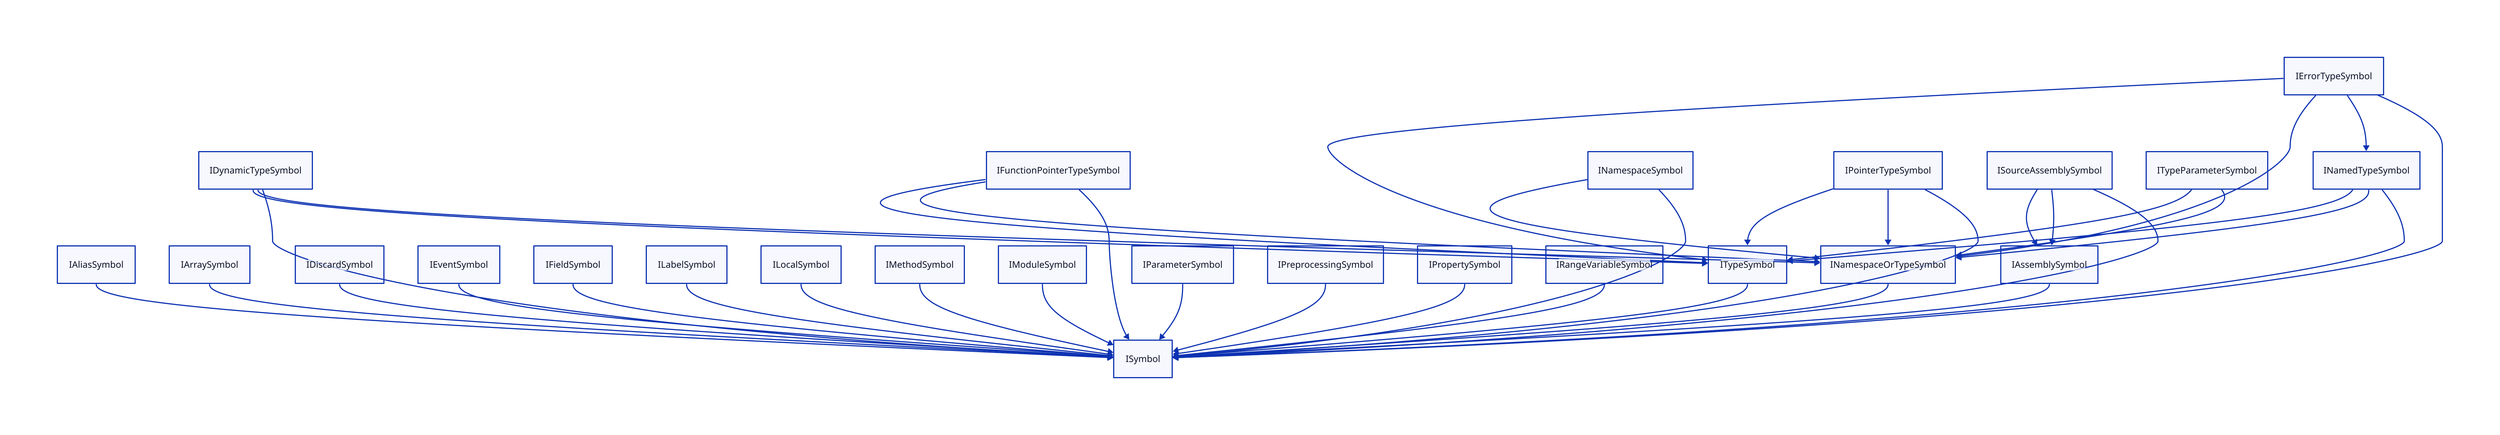 ISymbol

IAliasSymbol -> ISymbol
IArraySymbol -> ISymbol
IAssemblySymbol -> ISymbol
IDiscardSymbol -> ISymbol
IDynamicTypeSymbol -> ISymbol
IErrorTypeSymbol -> ISymbol
IEventSymbol -> ISymbol
IFieldSymbol -> ISymbol
IFunctionPointerTypeSymbol -> ISymbol
ILabelSymbol -> ISymbol
ILocalSymbol -> ISymbol
IMethodSymbol -> ISymbol
IModuleSymbol -> ISymbol
INamedTypeSymbol -> ISymbol
INamespaceOrTypeSymbol -> ISymbol
INamespaceSymbol -> ISymbol
IParameterSymbol -> ISymbol
IPointerTypeSymbol -> ISymbol
IPreprocessingSymbol -> ISymbol
IPropertySymbol -> ISymbol
IRangeVariableSymbol -> ISymbol
ISourceAssemblySymbol -> ISymbol
ITypeSymbol -> ISymbol

ISourceAssemblySymbol -> IAssemblySymbol

IDynamicTypeSymbol -> INamespaceOrTypeSymbol
IDynamicTypeSymbol -> ITypeSymbol

IErrorTypeSymbol -> INamedTypeSymbol
IErrorTypeSymbol -> INamespaceOrTypeSymbol
IErrorTypeSymbol -> ITypeSymbol

IFunctionPointerTypeSymbol -> INamespaceOrTypeSymbol
IFunctionPointerTypeSymbol -> ITypeSymbol

INamedTypeSymbol -> INamespaceOrTypeSymbol
INamedTypeSymbol -> ITypeSymbol

INamespaceSymbol -> INamespaceOrTypeSymbol

IPointerTypeSymbol -> INamespaceOrTypeSymbol
IPointerTypeSymbol -> ITypeSymbol

ISourceAssemblySymbol -> IAssemblySymbol

ITypeParameterSymbol -> INamespaceOrTypeSymbol
ITypeParameterSymbol -> ITypeSymbol

